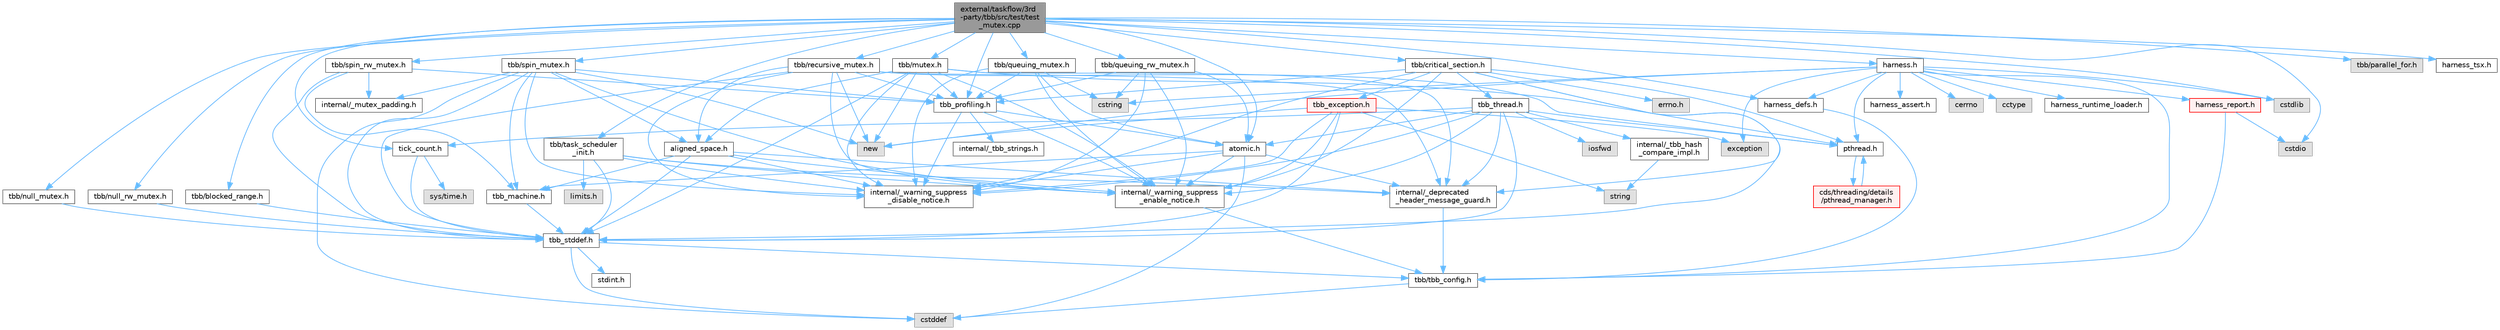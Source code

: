digraph "external/taskflow/3rd-party/tbb/src/test/test_mutex.cpp"
{
 // LATEX_PDF_SIZE
  bgcolor="transparent";
  edge [fontname=Helvetica,fontsize=10,labelfontname=Helvetica,labelfontsize=10];
  node [fontname=Helvetica,fontsize=10,shape=box,height=0.2,width=0.4];
  Node1 [id="Node000001",label="external/taskflow/3rd\l-party/tbb/src/test/test\l_mutex.cpp",height=0.2,width=0.4,color="gray40", fillcolor="grey60", style="filled", fontcolor="black",tooltip=" "];
  Node1 -> Node2 [id="edge1_Node000001_Node000002",color="steelblue1",style="solid",tooltip=" "];
  Node2 [id="Node000002",label="harness_defs.h",height=0.2,width=0.4,color="grey40", fillcolor="white", style="filled",URL="$harness__defs_8h.html",tooltip=" "];
  Node2 -> Node3 [id="edge2_Node000002_Node000003",color="steelblue1",style="solid",tooltip=" "];
  Node3 [id="Node000003",label="tbb/tbb_config.h",height=0.2,width=0.4,color="grey40", fillcolor="white", style="filled",URL="$tbb__config_8h.html",tooltip=" "];
  Node3 -> Node4 [id="edge3_Node000003_Node000004",color="steelblue1",style="solid",tooltip=" "];
  Node4 [id="Node000004",label="cstddef",height=0.2,width=0.4,color="grey60", fillcolor="#E0E0E0", style="filled",tooltip=" "];
  Node1 -> Node5 [id="edge4_Node000001_Node000005",color="steelblue1",style="solid",tooltip=" "];
  Node5 [id="Node000005",label="tbb/spin_mutex.h",height=0.2,width=0.4,color="grey40", fillcolor="white", style="filled",URL="$external_2taskflow_23rd-party_2tbb_2include_2tbb_2spin__mutex_8h.html",tooltip=" "];
  Node5 -> Node6 [id="edge5_Node000005_Node000006",color="steelblue1",style="solid",tooltip=" "];
  Node6 [id="Node000006",label="internal/_warning_suppress\l_enable_notice.h",height=0.2,width=0.4,color="grey40", fillcolor="white", style="filled",URL="$__warning__suppress__enable__notice_8h.html",tooltip=" "];
  Node6 -> Node3 [id="edge6_Node000006_Node000003",color="steelblue1",style="solid",tooltip=" "];
  Node5 -> Node4 [id="edge7_Node000005_Node000004",color="steelblue1",style="solid",tooltip=" "];
  Node5 -> Node7 [id="edge8_Node000005_Node000007",color="steelblue1",style="solid",tooltip=" "];
  Node7 [id="Node000007",label="new",height=0.2,width=0.4,color="grey60", fillcolor="#E0E0E0", style="filled",tooltip=" "];
  Node5 -> Node8 [id="edge9_Node000005_Node000008",color="steelblue1",style="solid",tooltip=" "];
  Node8 [id="Node000008",label="aligned_space.h",height=0.2,width=0.4,color="grey40", fillcolor="white", style="filled",URL="$aligned__space_8h.html",tooltip=" "];
  Node8 -> Node9 [id="edge10_Node000008_Node000009",color="steelblue1",style="solid",tooltip=" "];
  Node9 [id="Node000009",label="internal/_deprecated\l_header_message_guard.h",height=0.2,width=0.4,color="grey40", fillcolor="white", style="filled",URL="$__deprecated__header__message__guard_8h.html",tooltip=" "];
  Node9 -> Node3 [id="edge11_Node000009_Node000003",color="steelblue1",style="solid",tooltip=" "];
  Node8 -> Node6 [id="edge12_Node000008_Node000006",color="steelblue1",style="solid",tooltip=" "];
  Node8 -> Node10 [id="edge13_Node000008_Node000010",color="steelblue1",style="solid",tooltip=" "];
  Node10 [id="Node000010",label="tbb_stddef.h",height=0.2,width=0.4,color="grey40", fillcolor="white", style="filled",URL="$tbb__stddef_8h.html",tooltip=" "];
  Node10 -> Node3 [id="edge14_Node000010_Node000003",color="steelblue1",style="solid",tooltip=" "];
  Node10 -> Node4 [id="edge15_Node000010_Node000004",color="steelblue1",style="solid",tooltip=" "];
  Node10 -> Node11 [id="edge16_Node000010_Node000011",color="steelblue1",style="solid",tooltip=" "];
  Node11 [id="Node000011",label="stdint.h",height=0.2,width=0.4,color="grey40", fillcolor="white", style="filled",URL="$stdint_8h.html",tooltip=" "];
  Node8 -> Node12 [id="edge17_Node000008_Node000012",color="steelblue1",style="solid",tooltip=" "];
  Node12 [id="Node000012",label="tbb_machine.h",height=0.2,width=0.4,color="grey40", fillcolor="white", style="filled",URL="$tbb__machine_8h.html",tooltip=" "];
  Node12 -> Node10 [id="edge18_Node000012_Node000010",color="steelblue1",style="solid",tooltip=" "];
  Node8 -> Node13 [id="edge19_Node000008_Node000013",color="steelblue1",style="solid",tooltip=" "];
  Node13 [id="Node000013",label="internal/_warning_suppress\l_disable_notice.h",height=0.2,width=0.4,color="grey40", fillcolor="white", style="filled",URL="$__warning__suppress__disable__notice_8h.html",tooltip=" "];
  Node5 -> Node10 [id="edge20_Node000005_Node000010",color="steelblue1",style="solid",tooltip=" "];
  Node5 -> Node12 [id="edge21_Node000005_Node000012",color="steelblue1",style="solid",tooltip=" "];
  Node5 -> Node14 [id="edge22_Node000005_Node000014",color="steelblue1",style="solid",tooltip=" "];
  Node14 [id="Node000014",label="tbb_profiling.h",height=0.2,width=0.4,color="grey40", fillcolor="white", style="filled",URL="$tbb__profiling_8h.html",tooltip=" "];
  Node14 -> Node6 [id="edge23_Node000014_Node000006",color="steelblue1",style="solid",tooltip=" "];
  Node14 -> Node15 [id="edge24_Node000014_Node000015",color="steelblue1",style="solid",tooltip=" "];
  Node15 [id="Node000015",label="internal/_tbb_strings.h",height=0.2,width=0.4,color="grey40", fillcolor="white", style="filled",URL="$__tbb__strings_8h.html",tooltip=" "];
  Node14 -> Node16 [id="edge25_Node000014_Node000016",color="steelblue1",style="solid",tooltip=" "];
  Node16 [id="Node000016",label="atomic.h",height=0.2,width=0.4,color="grey40", fillcolor="white", style="filled",URL="$external_2taskflow_23rd-party_2tbb_2include_2tbb_2atomic_8h.html",tooltip=" "];
  Node16 -> Node9 [id="edge26_Node000016_Node000009",color="steelblue1",style="solid",tooltip=" "];
  Node16 -> Node6 [id="edge27_Node000016_Node000006",color="steelblue1",style="solid",tooltip=" "];
  Node16 -> Node4 [id="edge28_Node000016_Node000004",color="steelblue1",style="solid",tooltip=" "];
  Node16 -> Node12 [id="edge29_Node000016_Node000012",color="steelblue1",style="solid",tooltip=" "];
  Node16 -> Node13 [id="edge30_Node000016_Node000013",color="steelblue1",style="solid",tooltip=" "];
  Node14 -> Node13 [id="edge31_Node000014_Node000013",color="steelblue1",style="solid",tooltip=" "];
  Node5 -> Node17 [id="edge32_Node000005_Node000017",color="steelblue1",style="solid",tooltip=" "];
  Node17 [id="Node000017",label="internal/_mutex_padding.h",height=0.2,width=0.4,color="grey40", fillcolor="white", style="filled",URL="$__mutex__padding_8h.html",tooltip=" "];
  Node5 -> Node13 [id="edge33_Node000005_Node000013",color="steelblue1",style="solid",tooltip=" "];
  Node1 -> Node18 [id="edge34_Node000001_Node000018",color="steelblue1",style="solid",tooltip=" "];
  Node18 [id="Node000018",label="tbb/critical_section.h",height=0.2,width=0.4,color="grey40", fillcolor="white", style="filled",URL="$critical__section_8h.html",tooltip=" "];
  Node18 -> Node9 [id="edge35_Node000018_Node000009",color="steelblue1",style="solid",tooltip=" "];
  Node18 -> Node6 [id="edge36_Node000018_Node000006",color="steelblue1",style="solid",tooltip=" "];
  Node18 -> Node19 [id="edge37_Node000018_Node000019",color="steelblue1",style="solid",tooltip=" "];
  Node19 [id="Node000019",label="pthread.h",height=0.2,width=0.4,color="grey40", fillcolor="white", style="filled",URL="$pthread_8h.html",tooltip=" "];
  Node19 -> Node20 [id="edge38_Node000019_Node000020",color="steelblue1",style="solid",tooltip=" "];
  Node20 [id="Node000020",label="cds/threading/details\l/pthread_manager.h",height=0.2,width=0.4,color="red", fillcolor="#FFF0F0", style="filled",URL="$pthread__manager_8h.html",tooltip=" "];
  Node20 -> Node19 [id="edge39_Node000020_Node000019",color="steelblue1",style="solid",tooltip=" "];
  Node18 -> Node66 [id="edge40_Node000018_Node000066",color="steelblue1",style="solid",tooltip=" "];
  Node66 [id="Node000066",label="errno.h",height=0.2,width=0.4,color="grey60", fillcolor="#E0E0E0", style="filled",tooltip=" "];
  Node18 -> Node10 [id="edge41_Node000018_Node000010",color="steelblue1",style="solid",tooltip=" "];
  Node18 -> Node67 [id="edge42_Node000018_Node000067",color="steelblue1",style="solid",tooltip=" "];
  Node67 [id="Node000067",label="tbb_thread.h",height=0.2,width=0.4,color="grey40", fillcolor="white", style="filled",URL="$tbb__thread_8h.html",tooltip=" "];
  Node67 -> Node9 [id="edge43_Node000067_Node000009",color="steelblue1",style="solid",tooltip=" "];
  Node67 -> Node6 [id="edge44_Node000067_Node000006",color="steelblue1",style="solid",tooltip=" "];
  Node67 -> Node10 [id="edge45_Node000067_Node000010",color="steelblue1",style="solid",tooltip=" "];
  Node67 -> Node19 [id="edge46_Node000067_Node000019",color="steelblue1",style="solid",tooltip=" "];
  Node67 -> Node16 [id="edge47_Node000067_Node000016",color="steelblue1",style="solid",tooltip=" "];
  Node67 -> Node68 [id="edge48_Node000067_Node000068",color="steelblue1",style="solid",tooltip=" "];
  Node68 [id="Node000068",label="internal/_tbb_hash\l_compare_impl.h",height=0.2,width=0.4,color="grey40", fillcolor="white", style="filled",URL="$__tbb__hash__compare__impl_8h.html",tooltip=" "];
  Node68 -> Node34 [id="edge49_Node000068_Node000034",color="steelblue1",style="solid",tooltip=" "];
  Node34 [id="Node000034",label="string",height=0.2,width=0.4,color="grey60", fillcolor="#E0E0E0", style="filled",tooltip=" "];
  Node67 -> Node69 [id="edge50_Node000067_Node000069",color="steelblue1",style="solid",tooltip=" "];
  Node69 [id="Node000069",label="tick_count.h",height=0.2,width=0.4,color="grey40", fillcolor="white", style="filled",URL="$tick__count_8h.html",tooltip=" "];
  Node69 -> Node10 [id="edge51_Node000069_Node000010",color="steelblue1",style="solid",tooltip=" "];
  Node69 -> Node70 [id="edge52_Node000069_Node000070",color="steelblue1",style="solid",tooltip=" "];
  Node70 [id="Node000070",label="sys/time.h",height=0.2,width=0.4,color="grey60", fillcolor="#E0E0E0", style="filled",tooltip=" "];
  Node67 -> Node71 [id="edge53_Node000067_Node000071",color="steelblue1",style="solid",tooltip=" "];
  Node71 [id="Node000071",label="iosfwd",height=0.2,width=0.4,color="grey60", fillcolor="#E0E0E0", style="filled",tooltip=" "];
  Node67 -> Node13 [id="edge54_Node000067_Node000013",color="steelblue1",style="solid",tooltip=" "];
  Node18 -> Node72 [id="edge55_Node000018_Node000072",color="steelblue1",style="solid",tooltip=" "];
  Node72 [id="Node000072",label="tbb_exception.h",height=0.2,width=0.4,color="red", fillcolor="#FFF0F0", style="filled",URL="$tbb__exception_8h.html",tooltip=" "];
  Node72 -> Node6 [id="edge56_Node000072_Node000006",color="steelblue1",style="solid",tooltip=" "];
  Node72 -> Node10 [id="edge57_Node000072_Node000010",color="steelblue1",style="solid",tooltip=" "];
  Node72 -> Node32 [id="edge58_Node000072_Node000032",color="steelblue1",style="solid",tooltip=" "];
  Node32 [id="Node000032",label="exception",height=0.2,width=0.4,color="grey60", fillcolor="#E0E0E0", style="filled",tooltip=" "];
  Node72 -> Node7 [id="edge59_Node000072_Node000007",color="steelblue1",style="solid",tooltip=" "];
  Node72 -> Node34 [id="edge60_Node000072_Node000034",color="steelblue1",style="solid",tooltip=" "];
  Node72 -> Node13 [id="edge61_Node000072_Node000013",color="steelblue1",style="solid",tooltip=" "];
  Node18 -> Node14 [id="edge62_Node000018_Node000014",color="steelblue1",style="solid",tooltip=" "];
  Node18 -> Node13 [id="edge63_Node000018_Node000013",color="steelblue1",style="solid",tooltip=" "];
  Node1 -> Node76 [id="edge64_Node000001_Node000076",color="steelblue1",style="solid",tooltip=" "];
  Node76 [id="Node000076",label="tbb/spin_rw_mutex.h",height=0.2,width=0.4,color="grey40", fillcolor="white", style="filled",URL="$spin__rw__mutex_8h.html",tooltip=" "];
  Node76 -> Node10 [id="edge65_Node000076_Node000010",color="steelblue1",style="solid",tooltip=" "];
  Node76 -> Node12 [id="edge66_Node000076_Node000012",color="steelblue1",style="solid",tooltip=" "];
  Node76 -> Node14 [id="edge67_Node000076_Node000014",color="steelblue1",style="solid",tooltip=" "];
  Node76 -> Node17 [id="edge68_Node000076_Node000017",color="steelblue1",style="solid",tooltip=" "];
  Node1 -> Node77 [id="edge69_Node000001_Node000077",color="steelblue1",style="solid",tooltip=" "];
  Node77 [id="Node000077",label="tbb/queuing_rw_mutex.h",height=0.2,width=0.4,color="grey40", fillcolor="white", style="filled",URL="$queuing__rw__mutex_8h.html",tooltip=" "];
  Node77 -> Node6 [id="edge70_Node000077_Node000006",color="steelblue1",style="solid",tooltip=" "];
  Node77 -> Node74 [id="edge71_Node000077_Node000074",color="steelblue1",style="solid",tooltip=" "];
  Node74 [id="Node000074",label="cstring",height=0.2,width=0.4,color="grey60", fillcolor="#E0E0E0", style="filled",tooltip=" "];
  Node77 -> Node16 [id="edge72_Node000077_Node000016",color="steelblue1",style="solid",tooltip=" "];
  Node77 -> Node14 [id="edge73_Node000077_Node000014",color="steelblue1",style="solid",tooltip=" "];
  Node77 -> Node13 [id="edge74_Node000077_Node000013",color="steelblue1",style="solid",tooltip=" "];
  Node1 -> Node78 [id="edge75_Node000001_Node000078",color="steelblue1",style="solid",tooltip=" "];
  Node78 [id="Node000078",label="tbb/queuing_mutex.h",height=0.2,width=0.4,color="grey40", fillcolor="white", style="filled",URL="$queuing__mutex_8h.html",tooltip=" "];
  Node78 -> Node6 [id="edge76_Node000078_Node000006",color="steelblue1",style="solid",tooltip=" "];
  Node78 -> Node74 [id="edge77_Node000078_Node000074",color="steelblue1",style="solid",tooltip=" "];
  Node78 -> Node16 [id="edge78_Node000078_Node000016",color="steelblue1",style="solid",tooltip=" "];
  Node78 -> Node14 [id="edge79_Node000078_Node000014",color="steelblue1",style="solid",tooltip=" "];
  Node78 -> Node13 [id="edge80_Node000078_Node000013",color="steelblue1",style="solid",tooltip=" "];
  Node1 -> Node79 [id="edge81_Node000001_Node000079",color="steelblue1",style="solid",tooltip=" "];
  Node79 [id="Node000079",label="tbb/mutex.h",height=0.2,width=0.4,color="grey40", fillcolor="white", style="filled",URL="$mutex_8h.html",tooltip=" "];
  Node79 -> Node9 [id="edge82_Node000079_Node000009",color="steelblue1",style="solid",tooltip=" "];
  Node79 -> Node6 [id="edge83_Node000079_Node000006",color="steelblue1",style="solid",tooltip=" "];
  Node79 -> Node19 [id="edge84_Node000079_Node000019",color="steelblue1",style="solid",tooltip=" "];
  Node79 -> Node7 [id="edge85_Node000079_Node000007",color="steelblue1",style="solid",tooltip=" "];
  Node79 -> Node8 [id="edge86_Node000079_Node000008",color="steelblue1",style="solid",tooltip=" "];
  Node79 -> Node10 [id="edge87_Node000079_Node000010",color="steelblue1",style="solid",tooltip=" "];
  Node79 -> Node14 [id="edge88_Node000079_Node000014",color="steelblue1",style="solid",tooltip=" "];
  Node79 -> Node13 [id="edge89_Node000079_Node000013",color="steelblue1",style="solid",tooltip=" "];
  Node1 -> Node80 [id="edge90_Node000001_Node000080",color="steelblue1",style="solid",tooltip=" "];
  Node80 [id="Node000080",label="tbb/recursive_mutex.h",height=0.2,width=0.4,color="grey40", fillcolor="white", style="filled",URL="$recursive__mutex_8h.html",tooltip=" "];
  Node80 -> Node9 [id="edge91_Node000080_Node000009",color="steelblue1",style="solid",tooltip=" "];
  Node80 -> Node6 [id="edge92_Node000080_Node000006",color="steelblue1",style="solid",tooltip=" "];
  Node80 -> Node19 [id="edge93_Node000080_Node000019",color="steelblue1",style="solid",tooltip=" "];
  Node80 -> Node7 [id="edge94_Node000080_Node000007",color="steelblue1",style="solid",tooltip=" "];
  Node80 -> Node8 [id="edge95_Node000080_Node000008",color="steelblue1",style="solid",tooltip=" "];
  Node80 -> Node10 [id="edge96_Node000080_Node000010",color="steelblue1",style="solid",tooltip=" "];
  Node80 -> Node14 [id="edge97_Node000080_Node000014",color="steelblue1",style="solid",tooltip=" "];
  Node80 -> Node13 [id="edge98_Node000080_Node000013",color="steelblue1",style="solid",tooltip=" "];
  Node1 -> Node81 [id="edge99_Node000001_Node000081",color="steelblue1",style="solid",tooltip=" "];
  Node81 [id="Node000081",label="tbb/null_mutex.h",height=0.2,width=0.4,color="grey40", fillcolor="white", style="filled",URL="$external_2taskflow_23rd-party_2tbb_2include_2tbb_2null__mutex_8h.html",tooltip=" "];
  Node81 -> Node10 [id="edge100_Node000081_Node000010",color="steelblue1",style="solid",tooltip=" "];
  Node1 -> Node82 [id="edge101_Node000001_Node000082",color="steelblue1",style="solid",tooltip=" "];
  Node82 [id="Node000082",label="tbb/null_rw_mutex.h",height=0.2,width=0.4,color="grey40", fillcolor="white", style="filled",URL="$null__rw__mutex_8h.html",tooltip=" "];
  Node82 -> Node10 [id="edge102_Node000082_Node000010",color="steelblue1",style="solid",tooltip=" "];
  Node1 -> Node83 [id="edge103_Node000001_Node000083",color="steelblue1",style="solid",tooltip=" "];
  Node83 [id="Node000083",label="tbb/parallel_for.h",height=0.2,width=0.4,color="grey60", fillcolor="#E0E0E0", style="filled",tooltip=" "];
  Node1 -> Node84 [id="edge104_Node000001_Node000084",color="steelblue1",style="solid",tooltip=" "];
  Node84 [id="Node000084",label="tbb/blocked_range.h",height=0.2,width=0.4,color="grey40", fillcolor="white", style="filled",URL="$blocked__range_8h.html",tooltip=" "];
  Node84 -> Node10 [id="edge105_Node000084_Node000010",color="steelblue1",style="solid",tooltip=" "];
  Node1 -> Node69 [id="edge106_Node000001_Node000069",color="steelblue1",style="solid",tooltip=" "];
  Node1 -> Node16 [id="edge107_Node000001_Node000016",color="steelblue1",style="solid",tooltip=" "];
  Node1 -> Node85 [id="edge108_Node000001_Node000085",color="steelblue1",style="solid",tooltip=" "];
  Node85 [id="Node000085",label="harness.h",height=0.2,width=0.4,color="grey40", fillcolor="white", style="filled",URL="$harness_8h.html",tooltip=" "];
  Node85 -> Node3 [id="edge109_Node000085_Node000003",color="steelblue1",style="solid",tooltip=" "];
  Node85 -> Node2 [id="edge110_Node000085_Node000002",color="steelblue1",style="solid",tooltip=" "];
  Node85 -> Node56 [id="edge111_Node000085_Node000056",color="steelblue1",style="solid",tooltip=" "];
  Node56 [id="Node000056",label="cstdlib",height=0.2,width=0.4,color="grey60", fillcolor="#E0E0E0", style="filled",tooltip=" "];
  Node85 -> Node74 [id="edge112_Node000085_Node000074",color="steelblue1",style="solid",tooltip=" "];
  Node85 -> Node86 [id="edge113_Node000085_Node000086",color="steelblue1",style="solid",tooltip=" "];
  Node86 [id="Node000086",label="cerrno",height=0.2,width=0.4,color="grey60", fillcolor="#E0E0E0", style="filled",tooltip=" "];
  Node85 -> Node87 [id="edge114_Node000085_Node000087",color="steelblue1",style="solid",tooltip=" "];
  Node87 [id="Node000087",label="cctype",height=0.2,width=0.4,color="grey60", fillcolor="#E0E0E0", style="filled",tooltip=" "];
  Node85 -> Node7 [id="edge115_Node000085_Node000007",color="steelblue1",style="solid",tooltip=" "];
  Node85 -> Node19 [id="edge116_Node000085_Node000019",color="steelblue1",style="solid",tooltip=" "];
  Node85 -> Node88 [id="edge117_Node000085_Node000088",color="steelblue1",style="solid",tooltip=" "];
  Node88 [id="Node000088",label="harness_runtime_loader.h",height=0.2,width=0.4,color="grey40", fillcolor="white", style="filled",URL="$harness__runtime__loader_8h.html",tooltip=" "];
  Node85 -> Node89 [id="edge118_Node000085_Node000089",color="steelblue1",style="solid",tooltip=" "];
  Node89 [id="Node000089",label="harness_report.h",height=0.2,width=0.4,color="red", fillcolor="#FFF0F0", style="filled",URL="$harness__report_8h.html",tooltip=" "];
  Node89 -> Node90 [id="edge119_Node000089_Node000090",color="steelblue1",style="solid",tooltip=" "];
  Node90 [id="Node000090",label="cstdio",height=0.2,width=0.4,color="grey60", fillcolor="#E0E0E0", style="filled",tooltip=" "];
  Node89 -> Node3 [id="edge120_Node000089_Node000003",color="steelblue1",style="solid",tooltip=" "];
  Node85 -> Node32 [id="edge121_Node000085_Node000032",color="steelblue1",style="solid",tooltip=" "];
  Node85 -> Node92 [id="edge122_Node000085_Node000092",color="steelblue1",style="solid",tooltip=" "];
  Node92 [id="Node000092",label="harness_assert.h",height=0.2,width=0.4,color="grey40", fillcolor="white", style="filled",URL="$harness__assert_8h.html",tooltip=" "];
  Node1 -> Node56 [id="edge123_Node000001_Node000056",color="steelblue1",style="solid",tooltip=" "];
  Node1 -> Node90 [id="edge124_Node000001_Node000090",color="steelblue1",style="solid",tooltip=" "];
  Node1 -> Node14 [id="edge125_Node000001_Node000014",color="steelblue1",style="solid",tooltip=" "];
  Node1 -> Node93 [id="edge126_Node000001_Node000093",color="steelblue1",style="solid",tooltip=" "];
  Node93 [id="Node000093",label="harness_tsx.h",height=0.2,width=0.4,color="grey40", fillcolor="white", style="filled",URL="$harness__tsx_8h.html",tooltip=" "];
  Node1 -> Node94 [id="edge127_Node000001_Node000094",color="steelblue1",style="solid",tooltip=" "];
  Node94 [id="Node000094",label="tbb/task_scheduler\l_init.h",height=0.2,width=0.4,color="grey40", fillcolor="white", style="filled",URL="$task__scheduler__init_8h.html",tooltip=" "];
  Node94 -> Node9 [id="edge128_Node000094_Node000009",color="steelblue1",style="solid",tooltip=" "];
  Node94 -> Node6 [id="edge129_Node000094_Node000006",color="steelblue1",style="solid",tooltip=" "];
  Node94 -> Node10 [id="edge130_Node000094_Node000010",color="steelblue1",style="solid",tooltip=" "];
  Node94 -> Node95 [id="edge131_Node000094_Node000095",color="steelblue1",style="solid",tooltip=" "];
  Node95 [id="Node000095",label="limits.h",height=0.2,width=0.4,color="grey60", fillcolor="#E0E0E0", style="filled",tooltip=" "];
  Node94 -> Node13 [id="edge132_Node000094_Node000013",color="steelblue1",style="solid",tooltip=" "];
}
